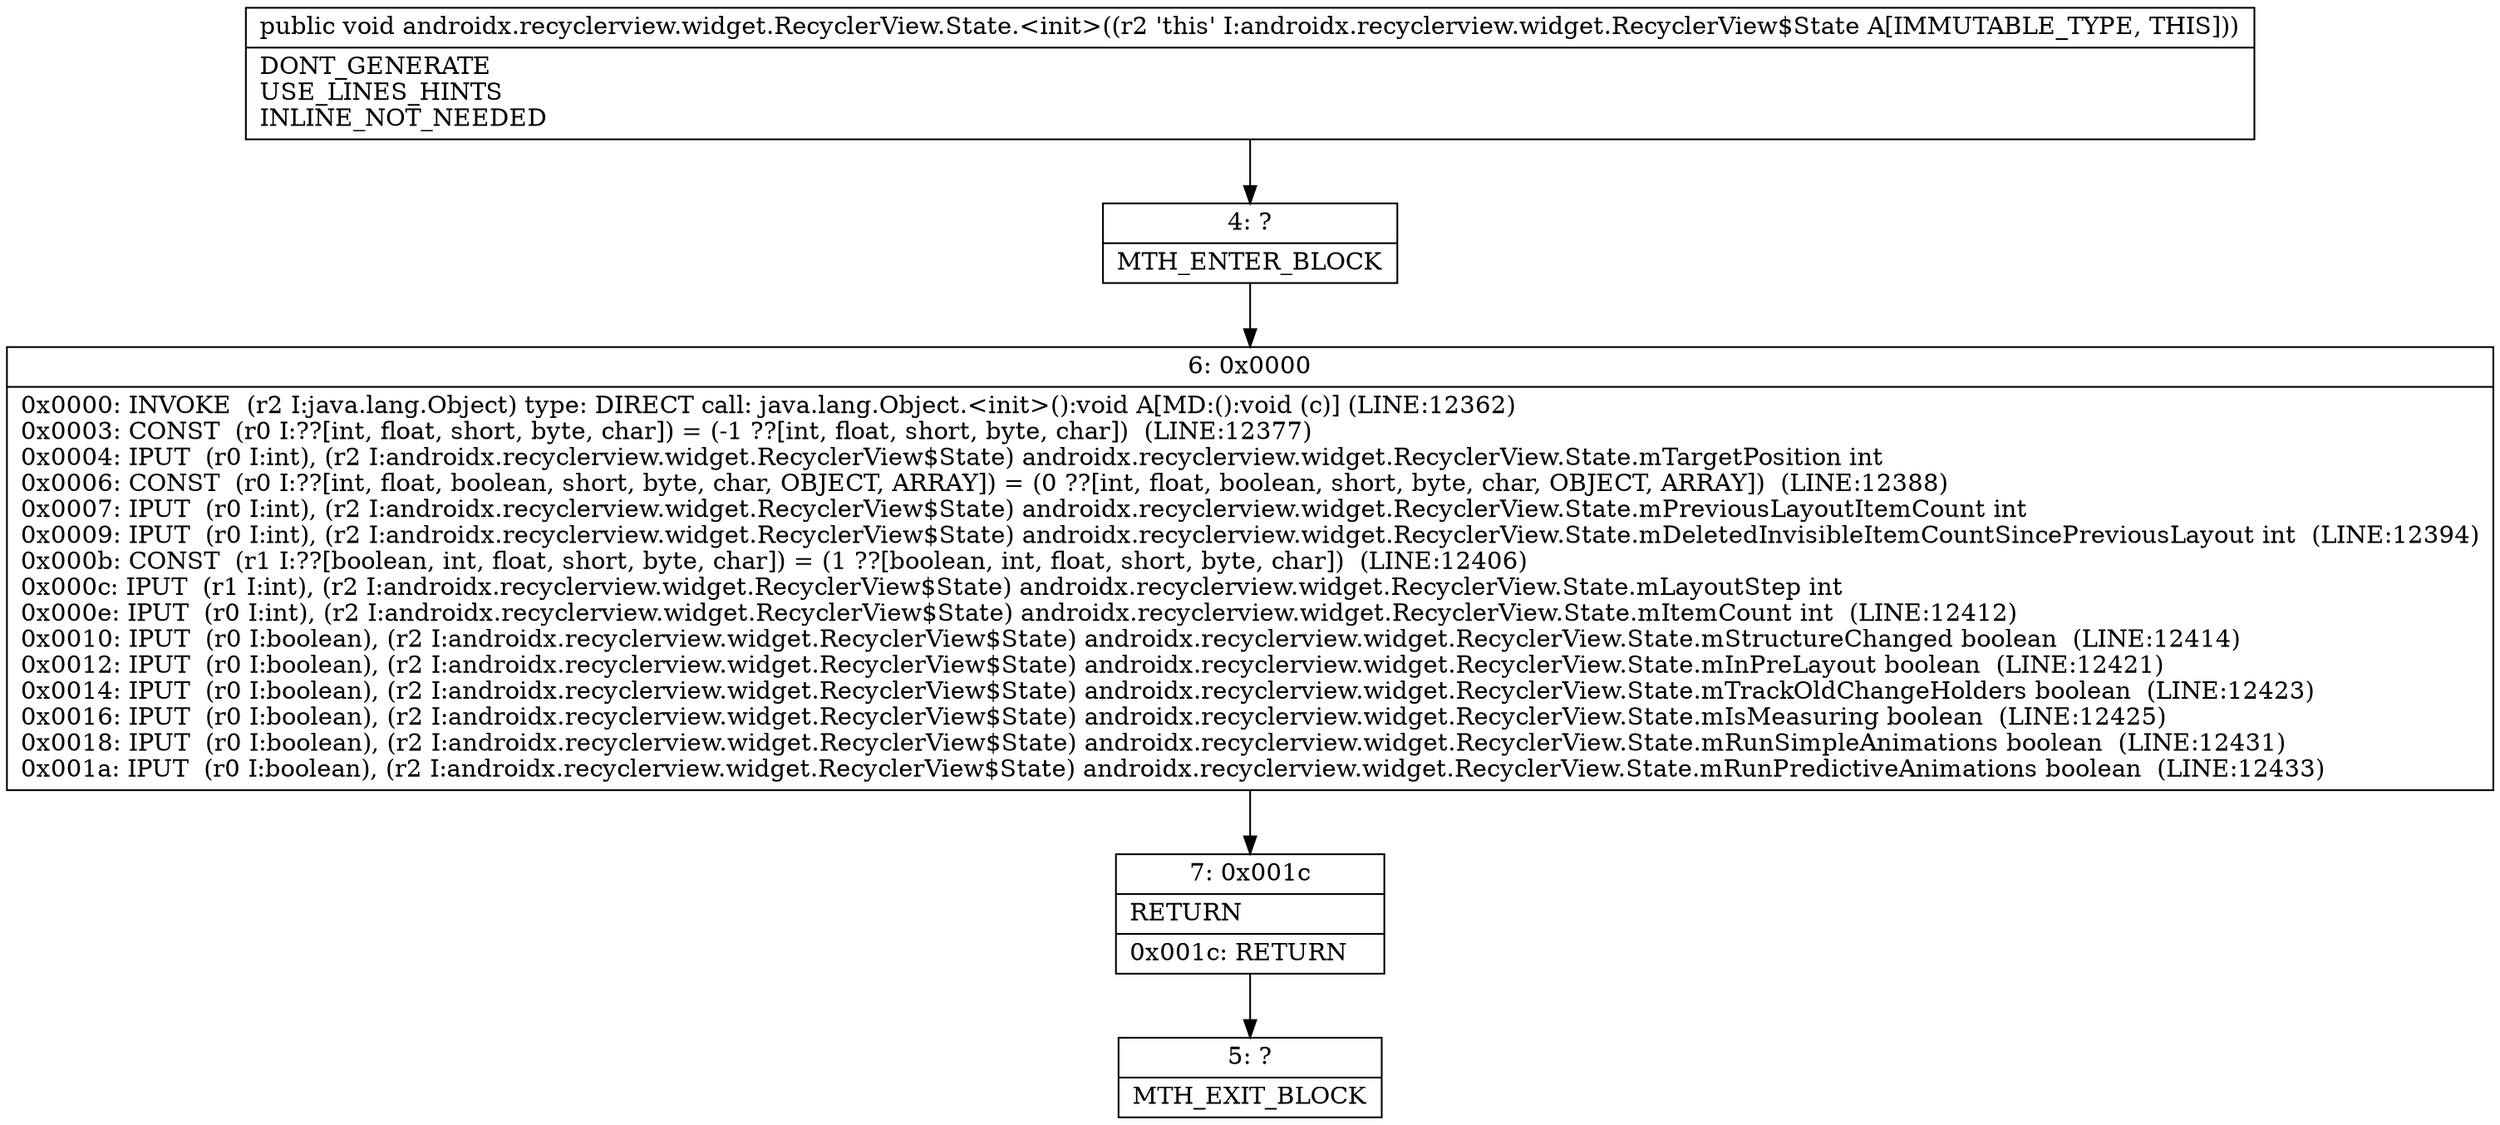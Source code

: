 digraph "CFG forandroidx.recyclerview.widget.RecyclerView.State.\<init\>()V" {
Node_4 [shape=record,label="{4\:\ ?|MTH_ENTER_BLOCK\l}"];
Node_6 [shape=record,label="{6\:\ 0x0000|0x0000: INVOKE  (r2 I:java.lang.Object) type: DIRECT call: java.lang.Object.\<init\>():void A[MD:():void (c)] (LINE:12362)\l0x0003: CONST  (r0 I:??[int, float, short, byte, char]) = (\-1 ??[int, float, short, byte, char])  (LINE:12377)\l0x0004: IPUT  (r0 I:int), (r2 I:androidx.recyclerview.widget.RecyclerView$State) androidx.recyclerview.widget.RecyclerView.State.mTargetPosition int \l0x0006: CONST  (r0 I:??[int, float, boolean, short, byte, char, OBJECT, ARRAY]) = (0 ??[int, float, boolean, short, byte, char, OBJECT, ARRAY])  (LINE:12388)\l0x0007: IPUT  (r0 I:int), (r2 I:androidx.recyclerview.widget.RecyclerView$State) androidx.recyclerview.widget.RecyclerView.State.mPreviousLayoutItemCount int \l0x0009: IPUT  (r0 I:int), (r2 I:androidx.recyclerview.widget.RecyclerView$State) androidx.recyclerview.widget.RecyclerView.State.mDeletedInvisibleItemCountSincePreviousLayout int  (LINE:12394)\l0x000b: CONST  (r1 I:??[boolean, int, float, short, byte, char]) = (1 ??[boolean, int, float, short, byte, char])  (LINE:12406)\l0x000c: IPUT  (r1 I:int), (r2 I:androidx.recyclerview.widget.RecyclerView$State) androidx.recyclerview.widget.RecyclerView.State.mLayoutStep int \l0x000e: IPUT  (r0 I:int), (r2 I:androidx.recyclerview.widget.RecyclerView$State) androidx.recyclerview.widget.RecyclerView.State.mItemCount int  (LINE:12412)\l0x0010: IPUT  (r0 I:boolean), (r2 I:androidx.recyclerview.widget.RecyclerView$State) androidx.recyclerview.widget.RecyclerView.State.mStructureChanged boolean  (LINE:12414)\l0x0012: IPUT  (r0 I:boolean), (r2 I:androidx.recyclerview.widget.RecyclerView$State) androidx.recyclerview.widget.RecyclerView.State.mInPreLayout boolean  (LINE:12421)\l0x0014: IPUT  (r0 I:boolean), (r2 I:androidx.recyclerview.widget.RecyclerView$State) androidx.recyclerview.widget.RecyclerView.State.mTrackOldChangeHolders boolean  (LINE:12423)\l0x0016: IPUT  (r0 I:boolean), (r2 I:androidx.recyclerview.widget.RecyclerView$State) androidx.recyclerview.widget.RecyclerView.State.mIsMeasuring boolean  (LINE:12425)\l0x0018: IPUT  (r0 I:boolean), (r2 I:androidx.recyclerview.widget.RecyclerView$State) androidx.recyclerview.widget.RecyclerView.State.mRunSimpleAnimations boolean  (LINE:12431)\l0x001a: IPUT  (r0 I:boolean), (r2 I:androidx.recyclerview.widget.RecyclerView$State) androidx.recyclerview.widget.RecyclerView.State.mRunPredictiveAnimations boolean  (LINE:12433)\l}"];
Node_7 [shape=record,label="{7\:\ 0x001c|RETURN\l|0x001c: RETURN   \l}"];
Node_5 [shape=record,label="{5\:\ ?|MTH_EXIT_BLOCK\l}"];
MethodNode[shape=record,label="{public void androidx.recyclerview.widget.RecyclerView.State.\<init\>((r2 'this' I:androidx.recyclerview.widget.RecyclerView$State A[IMMUTABLE_TYPE, THIS]))  | DONT_GENERATE\lUSE_LINES_HINTS\lINLINE_NOT_NEEDED\l}"];
MethodNode -> Node_4;Node_4 -> Node_6;
Node_6 -> Node_7;
Node_7 -> Node_5;
}

